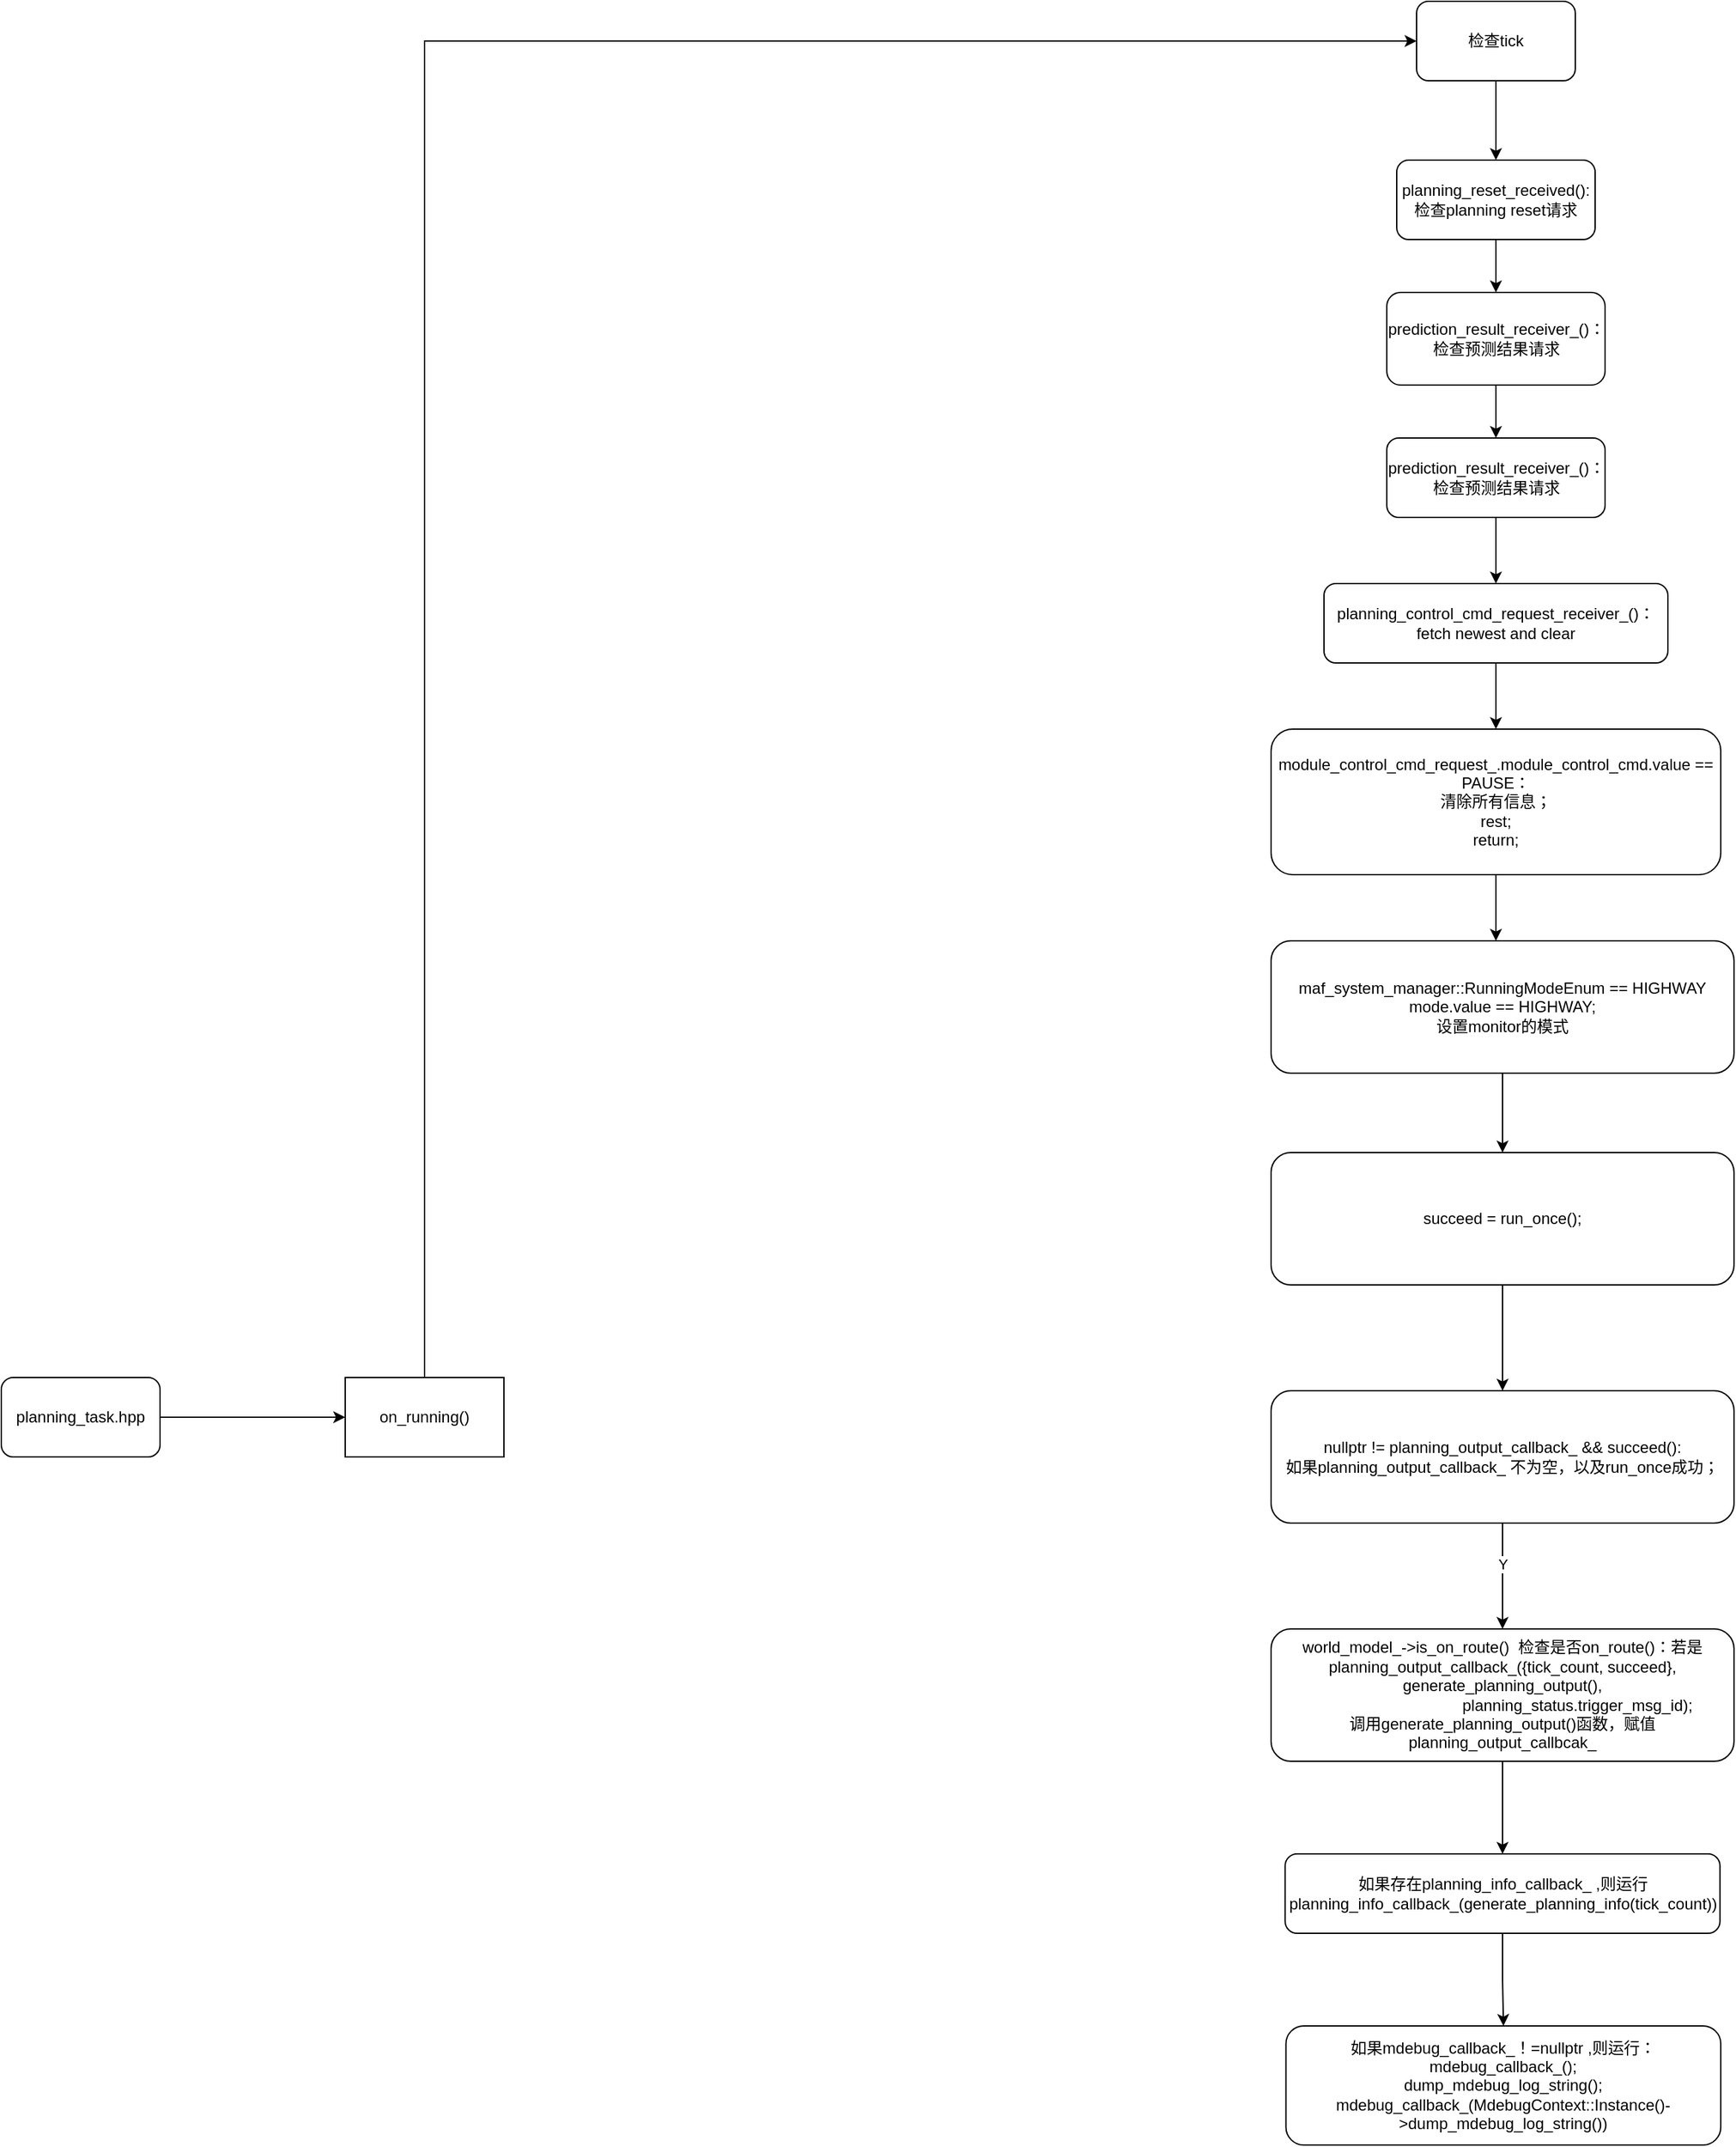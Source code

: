 <mxfile version="17.4.0" type="github">
  <diagram id="B09sw1SsMUYjTHlAmRYq" name="第 1 页">
    <mxGraphModel dx="2688" dy="436" grid="1" gridSize="10" guides="1" tooltips="1" connect="1" arrows="1" fold="1" page="1" pageScale="1" pageWidth="827" pageHeight="1169" math="0" shadow="0">
      <root>
        <mxCell id="0" />
        <mxCell id="1" parent="0" />
        <mxCell id="N2syd4eXTpZnAMuXH_85-2" style="edgeStyle=orthogonalEdgeStyle;rounded=0;orthogonalLoop=1;jettySize=auto;html=1;entryX=0;entryY=0.5;entryDx=0;entryDy=0;" parent="1" source="N2syd4eXTpZnAMuXH_85-1" target="N2syd4eXTpZnAMuXH_85-3" edge="1">
          <mxGeometry relative="1" as="geometry">
            <mxPoint x="-850" y="1170" as="targetPoint" />
          </mxGeometry>
        </mxCell>
        <mxCell id="N2syd4eXTpZnAMuXH_85-1" value="planning_task.hpp" style="rounded=1;whiteSpace=wrap;html=1;" parent="1" vertex="1">
          <mxGeometry x="-1040" y="1130" width="120" height="60" as="geometry" />
        </mxCell>
        <mxCell id="N2syd4eXTpZnAMuXH_85-6" style="edgeStyle=orthogonalEdgeStyle;rounded=0;orthogonalLoop=1;jettySize=auto;html=1;entryX=0;entryY=0.5;entryDx=0;entryDy=0;" parent="1" source="N2syd4eXTpZnAMuXH_85-3" target="N2syd4eXTpZnAMuXH_85-5" edge="1">
          <mxGeometry relative="1" as="geometry">
            <Array as="points">
              <mxPoint x="-720" y="120" />
            </Array>
          </mxGeometry>
        </mxCell>
        <mxCell id="N2syd4eXTpZnAMuXH_85-3" value="on_running()" style="rounded=0;whiteSpace=wrap;html=1;" parent="1" vertex="1">
          <mxGeometry x="-780" y="1130" width="120" height="60" as="geometry" />
        </mxCell>
        <mxCell id="N2syd4eXTpZnAMuXH_85-8" value="" style="edgeStyle=orthogonalEdgeStyle;rounded=0;orthogonalLoop=1;jettySize=auto;html=1;" parent="1" source="N2syd4eXTpZnAMuXH_85-5" target="N2syd4eXTpZnAMuXH_85-7" edge="1">
          <mxGeometry relative="1" as="geometry" />
        </mxCell>
        <mxCell id="N2syd4eXTpZnAMuXH_85-5" value="检查tick" style="rounded=1;whiteSpace=wrap;html=1;" parent="1" vertex="1">
          <mxGeometry x="30" y="90" width="120" height="60" as="geometry" />
        </mxCell>
        <mxCell id="N2syd4eXTpZnAMuXH_85-10" value="" style="edgeStyle=orthogonalEdgeStyle;rounded=0;orthogonalLoop=1;jettySize=auto;html=1;" parent="1" source="N2syd4eXTpZnAMuXH_85-7" target="N2syd4eXTpZnAMuXH_85-9" edge="1">
          <mxGeometry relative="1" as="geometry" />
        </mxCell>
        <mxCell id="N2syd4eXTpZnAMuXH_85-7" value="planning_reset_received():&lt;br&gt;检查planning reset请求" style="rounded=1;whiteSpace=wrap;html=1;" parent="1" vertex="1">
          <mxGeometry x="15" y="210" width="150" height="60" as="geometry" />
        </mxCell>
        <mxCell id="N2syd4eXTpZnAMuXH_85-12" value="" style="edgeStyle=orthogonalEdgeStyle;rounded=0;orthogonalLoop=1;jettySize=auto;html=1;" parent="1" source="N2syd4eXTpZnAMuXH_85-9" target="N2syd4eXTpZnAMuXH_85-11" edge="1">
          <mxGeometry relative="1" as="geometry" />
        </mxCell>
        <mxCell id="N2syd4eXTpZnAMuXH_85-9" value="prediction_result_receiver_()：&lt;br&gt;检查预测结果请求" style="rounded=1;whiteSpace=wrap;html=1;" parent="1" vertex="1">
          <mxGeometry x="7.5" y="310" width="165" height="70" as="geometry" />
        </mxCell>
        <mxCell id="N2syd4eXTpZnAMuXH_85-16" value="" style="edgeStyle=orthogonalEdgeStyle;rounded=0;orthogonalLoop=1;jettySize=auto;html=1;" parent="1" source="N2syd4eXTpZnAMuXH_85-11" target="N2syd4eXTpZnAMuXH_85-15" edge="1">
          <mxGeometry relative="1" as="geometry" />
        </mxCell>
        <mxCell id="N2syd4eXTpZnAMuXH_85-11" value="prediction_result_receiver_()：&lt;br&gt;检查预测结果请求" style="rounded=1;whiteSpace=wrap;html=1;" parent="1" vertex="1">
          <mxGeometry x="7.5" y="420" width="165" height="60" as="geometry" />
        </mxCell>
        <mxCell id="N2syd4eXTpZnAMuXH_85-18" value="" style="edgeStyle=orthogonalEdgeStyle;rounded=0;orthogonalLoop=1;jettySize=auto;html=1;" parent="1" source="N2syd4eXTpZnAMuXH_85-15" target="N2syd4eXTpZnAMuXH_85-17" edge="1">
          <mxGeometry relative="1" as="geometry" />
        </mxCell>
        <mxCell id="N2syd4eXTpZnAMuXH_85-15" value="planning_control_cmd_request_receiver_()：&lt;br&gt;fetch newest and clear" style="rounded=1;whiteSpace=wrap;html=1;" parent="1" vertex="1">
          <mxGeometry x="-40" y="530" width="260" height="60" as="geometry" />
        </mxCell>
        <mxCell id="N2syd4eXTpZnAMuXH_85-19" style="edgeStyle=orthogonalEdgeStyle;rounded=0;orthogonalLoop=1;jettySize=auto;html=1;" parent="1" source="N2syd4eXTpZnAMuXH_85-17" edge="1">
          <mxGeometry relative="1" as="geometry">
            <mxPoint x="90" y="800" as="targetPoint" />
          </mxGeometry>
        </mxCell>
        <mxCell id="N2syd4eXTpZnAMuXH_85-17" value="module_control_cmd_request_.module_control_cmd.value == PAUSE：&lt;br&gt;清除所有信息；&lt;br&gt;rest;&lt;br&gt;return;" style="rounded=1;whiteSpace=wrap;html=1;" parent="1" vertex="1">
          <mxGeometry x="-80" y="640" width="340" height="110" as="geometry" />
        </mxCell>
        <mxCell id="N2syd4eXTpZnAMuXH_85-22" value="" style="edgeStyle=orthogonalEdgeStyle;rounded=0;orthogonalLoop=1;jettySize=auto;html=1;" parent="1" source="N2syd4eXTpZnAMuXH_85-20" target="N2syd4eXTpZnAMuXH_85-21" edge="1">
          <mxGeometry relative="1" as="geometry" />
        </mxCell>
        <mxCell id="N2syd4eXTpZnAMuXH_85-20" value="&lt;br&gt;maf_system_manager::RunningModeEnum == HIGHWAY&lt;br&gt;mode.value == HIGHWAY;&lt;br&gt;设置monitor的模式&lt;br&gt;&lt;br&gt;" style="rounded=1;whiteSpace=wrap;html=1;" parent="1" vertex="1">
          <mxGeometry x="-80" y="800" width="350" height="100" as="geometry" />
        </mxCell>
        <mxCell id="N2syd4eXTpZnAMuXH_85-24" value="" style="edgeStyle=orthogonalEdgeStyle;rounded=0;orthogonalLoop=1;jettySize=auto;html=1;" parent="1" source="N2syd4eXTpZnAMuXH_85-21" target="N2syd4eXTpZnAMuXH_85-23" edge="1">
          <mxGeometry relative="1" as="geometry" />
        </mxCell>
        <mxCell id="N2syd4eXTpZnAMuXH_85-21" value="succeed = run_once();&lt;br&gt;" style="rounded=1;whiteSpace=wrap;html=1;" parent="1" vertex="1">
          <mxGeometry x="-80" y="960" width="350" height="100" as="geometry" />
        </mxCell>
        <mxCell id="N2syd4eXTpZnAMuXH_85-26" value="" style="edgeStyle=orthogonalEdgeStyle;rounded=0;orthogonalLoop=1;jettySize=auto;html=1;" parent="1" source="N2syd4eXTpZnAMuXH_85-23" target="N2syd4eXTpZnAMuXH_85-25" edge="1">
          <mxGeometry relative="1" as="geometry" />
        </mxCell>
        <mxCell id="N2syd4eXTpZnAMuXH_85-27" value="Y" style="edgeLabel;html=1;align=center;verticalAlign=middle;resizable=0;points=[];" parent="N2syd4eXTpZnAMuXH_85-26" vertex="1" connectable="0">
          <mxGeometry x="-0.242" relative="1" as="geometry">
            <mxPoint as="offset" />
          </mxGeometry>
        </mxCell>
        <mxCell id="N2syd4eXTpZnAMuXH_85-23" value="nullptr != planning_output_callback_ &amp;amp;&amp;amp; succeed():&lt;br&gt;如果planning_output_callback_ 不为空，以及run_once成功；&lt;br&gt;" style="rounded=1;whiteSpace=wrap;html=1;" parent="1" vertex="1">
          <mxGeometry x="-80" y="1140" width="350" height="100" as="geometry" />
        </mxCell>
        <mxCell id="N2syd4eXTpZnAMuXH_85-29" value="" style="edgeStyle=orthogonalEdgeStyle;rounded=0;orthogonalLoop=1;jettySize=auto;html=1;" parent="1" source="N2syd4eXTpZnAMuXH_85-25" target="N2syd4eXTpZnAMuXH_85-28" edge="1">
          <mxGeometry relative="1" as="geometry" />
        </mxCell>
        <mxCell id="N2syd4eXTpZnAMuXH_85-25" value="world_model_-&amp;gt;is_on_route()&amp;nbsp; 检查是否on_route()：若是&lt;br&gt;&lt;div&gt;planning_output_callback_({tick_count, succeed}, generate_planning_output(),&lt;/div&gt;&lt;div&gt;&amp;nbsp; &amp;nbsp; &amp;nbsp; &amp;nbsp; &amp;nbsp; &amp;nbsp; &amp;nbsp; &amp;nbsp; &amp;nbsp; &amp;nbsp; &amp;nbsp; &amp;nbsp; &amp;nbsp; &amp;nbsp; &amp;nbsp; &amp;nbsp; &amp;nbsp; planning_status.trigger_msg_id);&lt;/div&gt;&lt;div&gt;调用generate_planning_output()函数，赋值planning_output_callbcak_&lt;/div&gt;" style="rounded=1;whiteSpace=wrap;html=1;" parent="1" vertex="1">
          <mxGeometry x="-80" y="1320" width="350" height="100" as="geometry" />
        </mxCell>
        <mxCell id="N2syd4eXTpZnAMuXH_85-31" value="" style="edgeStyle=orthogonalEdgeStyle;rounded=0;orthogonalLoop=1;jettySize=auto;html=1;" parent="1" source="N2syd4eXTpZnAMuXH_85-28" target="N2syd4eXTpZnAMuXH_85-30" edge="1">
          <mxGeometry relative="1" as="geometry" />
        </mxCell>
        <mxCell id="N2syd4eXTpZnAMuXH_85-28" value="如果存在planning_info_callback_ ,则运行planning_info_callback_(generate_planning_info(tick_count))" style="rounded=1;whiteSpace=wrap;html=1;" parent="1" vertex="1">
          <mxGeometry x="-69.37" y="1490" width="328.75" height="60" as="geometry" />
        </mxCell>
        <mxCell id="N2syd4eXTpZnAMuXH_85-30" value="如果mdebug_callback_！=nullptr ,则运行：&lt;br&gt;mdebug_callback_();&lt;br&gt;dump_mdebug_log_string();&lt;br&gt;mdebug_callback_(MdebugContext::Instance()-&amp;gt;dump_mdebug_log_string())" style="rounded=1;whiteSpace=wrap;html=1;" parent="1" vertex="1">
          <mxGeometry x="-68.75" y="1620" width="328.75" height="90" as="geometry" />
        </mxCell>
      </root>
    </mxGraphModel>
  </diagram>
</mxfile>
